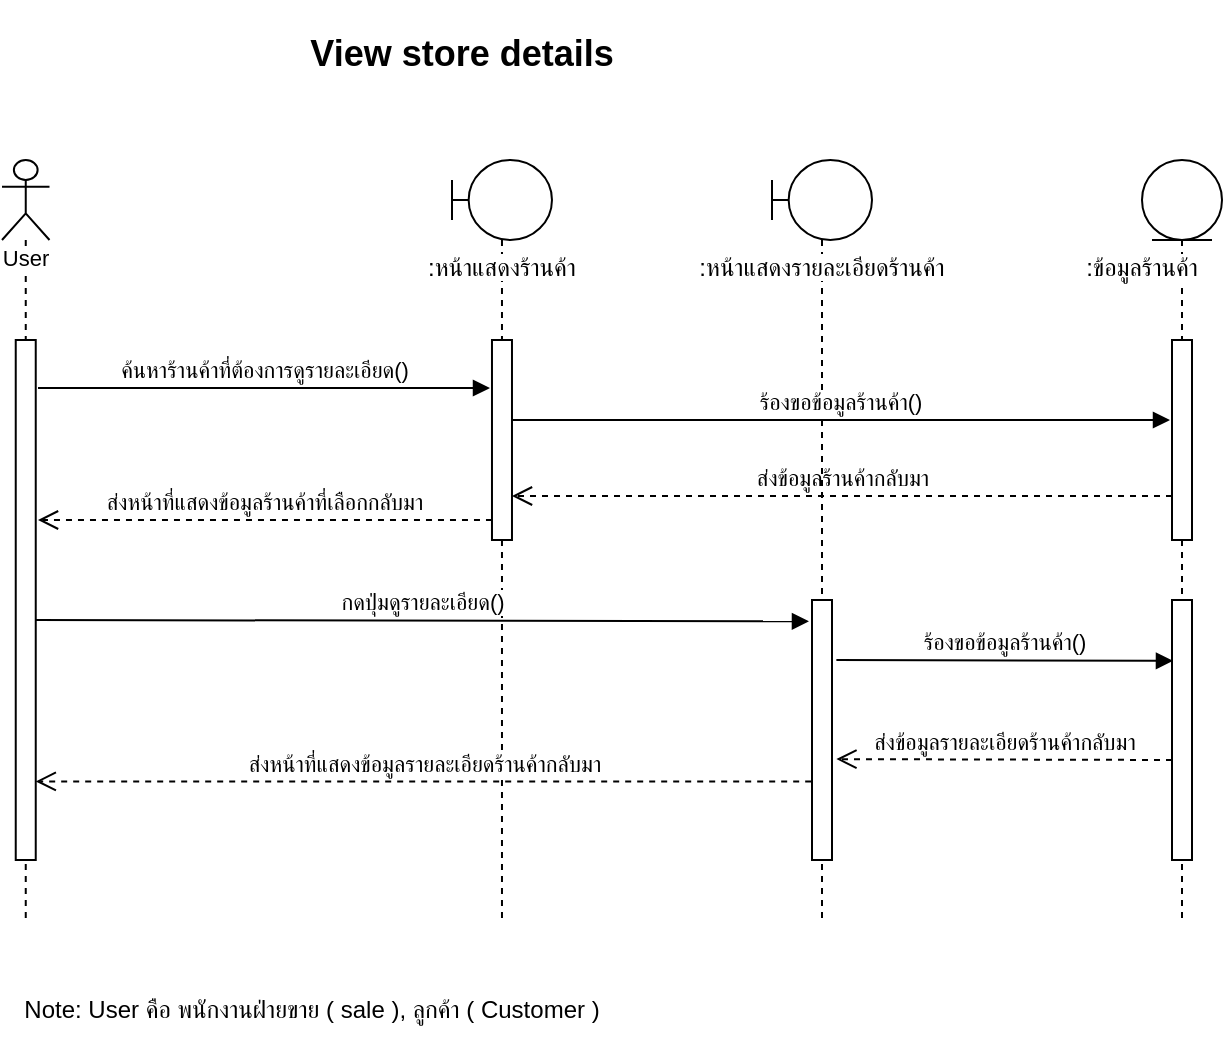 <mxfile version="12.9.4" type="device" pages="5"><diagram name="05" id="9361dd3d-8414-5efd-6122-117bd74ce7a7"><mxGraphModel dx="1038" dy="548" grid="1" gridSize="10" guides="1" tooltips="1" connect="1" arrows="1" fold="1" page="0" pageScale="1.5" pageWidth="826" pageHeight="1169" background="#ffffff" math="0" shadow="0"><root><mxCell id="0"/><mxCell id="1" parent="0"/><mxCell id="71" value="View store details" style="rounded=1;fontStyle=1;fontSize=18;strokeWidth=1;strokeColor=none;fillColor=none;" parent="1" vertex="1"><mxGeometry x="255" y="10" width="150" height="50" as="geometry"/></mxCell><mxCell id="2GQ-ZTos0BSy2MewQahr-107" value="User" style="shape=umlLifeline;participant=umlActor;perimeter=lifelinePerimeter;whiteSpace=wrap;html=1;container=1;collapsible=0;recursiveResize=0;verticalAlign=top;spacingTop=36;labelBackgroundColor=#ffffff;outlineConnect=0;strokeWidth=1;fontSize=11;size=40;" parent="1" vertex="1"><mxGeometry x="100" y="90" width="23.75" height="380" as="geometry"/></mxCell><mxCell id="2GQ-ZTos0BSy2MewQahr-113" value="&lt;span&gt;ร้องขอข้อมูลร้านค้า()&lt;/span&gt;" style="html=1;verticalAlign=bottom;endArrow=block;fontSize=11;entryX=0.048;entryY=0.234;entryDx=0;entryDy=0;entryPerimeter=0;exitX=1.22;exitY=0.231;exitDx=0;exitDy=0;exitPerimeter=0;" parent="1" source="N9WW8Yf-f3v9Q8TRRcLV-71" target="N9WW8Yf-f3v9Q8TRRcLV-72" edge="1"><mxGeometry width="80" relative="1" as="geometry"><mxPoint x="490" y="339.58" as="sourcePoint"/><mxPoint x="665" y="339.58" as="targetPoint"/></mxGeometry></mxCell><mxCell id="2GQ-ZTos0BSy2MewQahr-115" value="ส่งข้อมูลรายละเอียดร้านค้ากลับมา" style="html=1;verticalAlign=bottom;endArrow=open;dashed=1;endSize=8;fontSize=11;entryX=1.22;entryY=0.612;entryDx=0;entryDy=0;entryPerimeter=0;" parent="1" target="N9WW8Yf-f3v9Q8TRRcLV-71" edge="1"><mxGeometry relative="1" as="geometry"><mxPoint x="685" y="390" as="sourcePoint"/><mxPoint x="490.2" y="389.56" as="targetPoint"/></mxGeometry></mxCell><mxCell id="2GQ-ZTos0BSy2MewQahr-119" value="" style="html=1;points=[];perimeter=orthogonalPerimeter;" parent="1" vertex="1"><mxGeometry x="106.87" y="180" width="10" height="260" as="geometry"/></mxCell><mxCell id="2GQ-ZTos0BSy2MewQahr-123" value="&lt;span style=&quot;text-align: left; font-size: 12px;&quot;&gt;Note: User คือ พนักงานฝ่ายขาย ( sale ), ลูกค้า ( Customer )&lt;/span&gt;" style="text;html=1;strokeColor=none;fillColor=none;align=center;verticalAlign=middle;whiteSpace=wrap;rounded=0;fontSize=12;" parent="1" vertex="1"><mxGeometry x="100" y="500" width="310" height="30" as="geometry"/></mxCell><mxCell id="UjJte6umoipadoAcryaR-74" value="" style="shape=umlLifeline;participant=umlBoundary;perimeter=lifelinePerimeter;whiteSpace=wrap;html=1;container=1;collapsible=0;recursiveResize=0;verticalAlign=top;spacingTop=36;labelBackgroundColor=#ffffff;outlineConnect=0;" parent="1" vertex="1"><mxGeometry x="324.99" y="90" width="50" height="380" as="geometry"/></mxCell><mxCell id="UjJte6umoipadoAcryaR-78" value="" style="html=1;points=[];perimeter=orthogonalPerimeter;" parent="UjJte6umoipadoAcryaR-74" vertex="1"><mxGeometry x="20" y="90" width="10" height="100" as="geometry"/></mxCell><mxCell id="UjJte6umoipadoAcryaR-75" value=":หน้าแสดงร้านค้า" style="text;align=center;fontStyle=0;verticalAlign=middle;spacingLeft=3;spacingRight=3;strokeColor=none;rotatable=0;points=[[0,0.5],[1,0.5]];portConstraint=eastwest;labelBackgroundColor=#ffffff;" parent="1" vertex="1"><mxGeometry x="309.99" y="130" width="80" height="26" as="geometry"/></mxCell><mxCell id="UjJte6umoipadoAcryaR-76" value="" style="shape=umlLifeline;participant=umlEntity;perimeter=lifelinePerimeter;whiteSpace=wrap;html=1;container=1;collapsible=0;recursiveResize=0;verticalAlign=top;spacingTop=36;labelBackgroundColor=#ffffff;outlineConnect=0;" parent="1" vertex="1"><mxGeometry x="670" y="90" width="40" height="380" as="geometry"/></mxCell><mxCell id="UjJte6umoipadoAcryaR-79" value="" style="html=1;points=[];perimeter=orthogonalPerimeter;" parent="UjJte6umoipadoAcryaR-76" vertex="1"><mxGeometry x="15" y="90" width="10" height="100" as="geometry"/></mxCell><mxCell id="UjJte6umoipadoAcryaR-77" value=":ข้อมูลร้านค้า" style="text;align=center;fontStyle=0;verticalAlign=middle;spacingLeft=3;spacingRight=3;strokeColor=none;rotatable=0;points=[[0,0.5],[1,0.5]];portConstraint=eastwest;labelBackgroundColor=#ffffff;" parent="1" vertex="1"><mxGeometry x="630" y="130" width="80" height="26" as="geometry"/></mxCell><mxCell id="Fiw5nyDSwbuDrDdn_nXt-71" value="ค้นหาร้านค้าที่ต้องการดูรายละเอียด()" style="html=1;verticalAlign=bottom;endArrow=block;fontSize=11;" parent="1" edge="1"><mxGeometry width="80" relative="1" as="geometry"><mxPoint x="118" y="204" as="sourcePoint"/><mxPoint x="344" y="204" as="targetPoint"/><mxPoint as="offset"/></mxGeometry></mxCell><mxCell id="Fiw5nyDSwbuDrDdn_nXt-73" value="ส่งข้อมูลร้านค้ากลับมา" style="html=1;verticalAlign=bottom;endArrow=open;dashed=1;endSize=8;fontSize=11;exitX=-0.05;exitY=0.857;exitDx=0;exitDy=0;exitPerimeter=0;" parent="1" target="UjJte6umoipadoAcryaR-78" edge="1"><mxGeometry relative="1" as="geometry"><mxPoint x="685" y="258" as="sourcePoint"/><mxPoint x="491" y="258" as="targetPoint"/></mxGeometry></mxCell><mxCell id="Fiw5nyDSwbuDrDdn_nXt-74" value="ส่งหน้าที่แสดงข้อมูลร้านค้าที่เลือกกลับมา" style="html=1;verticalAlign=bottom;endArrow=open;dashed=1;endSize=8;fontSize=11;" parent="1" source="UjJte6umoipadoAcryaR-78" edge="1"><mxGeometry relative="1" as="geometry"><mxPoint x="325" y="270" as="sourcePoint"/><mxPoint x="118" y="270" as="targetPoint"/></mxGeometry></mxCell><mxCell id="N9WW8Yf-f3v9Q8TRRcLV-72" value="" style="html=1;points=[];perimeter=orthogonalPerimeter;" parent="1" vertex="1"><mxGeometry x="685" y="310" width="10" height="130" as="geometry"/></mxCell><mxCell id="U6CGtb2Uit0fdu9_t-NI-79" value="" style="shape=umlLifeline;participant=umlBoundary;perimeter=lifelinePerimeter;whiteSpace=wrap;html=1;container=1;collapsible=0;recursiveResize=0;verticalAlign=top;spacingTop=36;labelBackgroundColor=#ffffff;outlineConnect=0;" parent="1" vertex="1"><mxGeometry x="485" y="90" width="50" height="380" as="geometry"/></mxCell><mxCell id="N9WW8Yf-f3v9Q8TRRcLV-71" value="" style="html=1;points=[];perimeter=orthogonalPerimeter;" parent="U6CGtb2Uit0fdu9_t-NI-79" vertex="1"><mxGeometry x="20" y="220" width="10" height="130" as="geometry"/></mxCell><mxCell id="U6CGtb2Uit0fdu9_t-NI-81" value=":หน้าแสดงรายละเอียดร้านค้า" style="text;align=center;fontStyle=0;verticalAlign=middle;spacingLeft=3;spacingRight=3;strokeColor=none;rotatable=0;points=[[0,0.5],[1,0.5]];portConstraint=eastwest;labelBackgroundColor=#ffffff;" parent="1" vertex="1"><mxGeometry x="470" y="130" width="80" height="26" as="geometry"/></mxCell><mxCell id="Fiw5nyDSwbuDrDdn_nXt-72" value="&lt;span&gt;ร้องขอข้อมูลร้านค้า()&lt;/span&gt;" style="html=1;verticalAlign=bottom;endArrow=block;fontSize=11;" parent="1" source="UjJte6umoipadoAcryaR-78" edge="1"><mxGeometry width="80" relative="1" as="geometry"><mxPoint x="491" y="220.0" as="sourcePoint"/><mxPoint x="684" y="220" as="targetPoint"/></mxGeometry></mxCell><mxCell id="2GQ-ZTos0BSy2MewQahr-104" value="กดปุ่มดูรายละเอียด()" style="html=1;verticalAlign=bottom;endArrow=block;fontSize=11;entryX=-0.152;entryY=0.082;entryDx=0;entryDy=0;entryPerimeter=0;" parent="1" target="N9WW8Yf-f3v9Q8TRRcLV-71" edge="1"><mxGeometry width="80" relative="1" as="geometry"><mxPoint x="116.87" y="320" as="sourcePoint"/><mxPoint x="324" y="320" as="targetPoint"/><mxPoint as="offset"/></mxGeometry></mxCell><mxCell id="2GQ-ZTos0BSy2MewQahr-116" value="ส่งหน้าที่แสดงข้อมูลรายละเอียดร้านค้ากลับมา" style="html=1;verticalAlign=bottom;endArrow=open;dashed=1;endSize=8;fontSize=11;exitX=-0.041;exitY=0.698;exitDx=0;exitDy=0;exitPerimeter=0;" parent="1" source="N9WW8Yf-f3v9Q8TRRcLV-71" target="2GQ-ZTos0BSy2MewQahr-119" edge="1"><mxGeometry relative="1" as="geometry"><mxPoint x="325" y="400" as="sourcePoint"/><mxPoint x="137.88" y="400.0" as="targetPoint"/></mxGeometry></mxCell></root></mxGraphModel></diagram><diagram id="fcA-ewed9RCP5P7fgF6T" name="06"><mxGraphModel dx="1038" dy="548" grid="1" gridSize="10" guides="1" tooltips="1" connect="1" arrows="1" fold="1" page="1" pageScale="1" pageWidth="827" pageHeight="1169" math="0" shadow="0"><root><mxCell id="KcTfiqquUchzJkyutGps-0"/><mxCell id="KcTfiqquUchzJkyutGps-1" parent="KcTfiqquUchzJkyutGps-0"/><mxCell id="8ZXWmyj7QEDkojrnPxyb-2" value="&lt;span style=&quot;font-size: 10px&quot;&gt;แสดงหน้าร้านค้าที่มีข้อมูลร้านค้าที่พึ่ง&lt;/span&gt;&lt;br style=&quot;font-size: 10px&quot;&gt;&lt;span style=&quot;font-size: 10px&quot;&gt;จองไปล่าสุดและข้อความบันทึกการจองเสร็จสิ้น&lt;/span&gt;" style="html=1;verticalAlign=bottom;endArrow=open;dashed=1;endSize=8;" parent="KcTfiqquUchzJkyutGps-1" source="_0h7DiTb0lXskrfTzFYa-22" edge="1"><mxGeometry relative="1" as="geometry"><mxPoint x="361.74" y="680" as="sourcePoint"/><mxPoint x="175.62" y="680" as="targetPoint"/></mxGeometry></mxCell><mxCell id="Di4FW2UrhktG1u1OJU_d-2" value="&lt;span style=&quot;font-family: &amp;#34;helvetica&amp;#34; ; font-size: 10px&quot;&gt;[ข้อมูลไม่ถูกต้อง ไม่ได้ทำการเลือกพื้นที่ว่าง]&amp;nbsp;&lt;/span&gt;&lt;br style=&quot;font-family: &amp;#34;helvetica&amp;#34; ; font-size: 10px&quot;&gt;&lt;span style=&quot;font-family: &amp;#34;helvetica&amp;#34; ; font-size: 10px&quot;&gt;แสดงหน้าพื้นที่ว่างให้เลือกใหม่&lt;/span&gt;" style="html=1;verticalAlign=bottom;endArrow=open;dashed=1;endSize=8;fontSize=11;" parent="KcTfiqquUchzJkyutGps-1" source="_0h7DiTb0lXskrfTzFYa-25" edge="1"><mxGeometry relative="1" as="geometry"><mxPoint x="365.12" y="519.58" as="sourcePoint"/><mxPoint x="175.62" y="517" as="targetPoint"/></mxGeometry></mxCell><mxCell id="_0h7DiTb0lXskrfTzFYa-19" value="ส่งหน้าที่แสดงข้อมูลพื้นที่ว่างกลับมา" style="html=1;verticalAlign=bottom;endArrow=open;dashed=1;endSize=8;fontSize=11;" parent="KcTfiqquUchzJkyutGps-1" target="_0h7DiTb0lXskrfTzFYa-20" edge="1"><mxGeometry x="0.126" relative="1" as="geometry"><mxPoint x="362.74" y="350" as="sourcePoint"/><mxPoint x="175.62" y="327.14" as="targetPoint"/><Array as="points"><mxPoint x="400" y="350"/></Array><mxPoint as="offset"/></mxGeometry></mxCell><mxCell id="_0h7DiTb0lXskrfTzFYa-22" value="" style="shape=umlLifeline;participant=umlBoundary;perimeter=lifelinePerimeter;whiteSpace=wrap;html=1;container=1;collapsible=0;recursiveResize=0;verticalAlign=top;spacingTop=36;labelBackgroundColor=#ffffff;outlineConnect=0;" parent="KcTfiqquUchzJkyutGps-1" vertex="1"><mxGeometry x="373.99" y="170" width="50" height="570" as="geometry"/></mxCell><mxCell id="_0h7DiTb0lXskrfTzFYa-23" value="" style="html=1;points=[];perimeter=orthogonalPerimeter;" parent="_0h7DiTb0lXskrfTzFYa-22" vertex="1"><mxGeometry x="20" y="90" width="10" height="100" as="geometry"/></mxCell><mxCell id="_0h7DiTb0lXskrfTzFYa-47" value="" style="html=1;points=[];perimeter=orthogonalPerimeter;" parent="_0h7DiTb0lXskrfTzFYa-22" vertex="1"><mxGeometry x="20" y="220" width="10" height="60" as="geometry"/></mxCell><mxCell id="8ZXWmyj7QEDkojrnPxyb-0" value="" style="html=1;points=[];perimeter=orthogonalPerimeter;" parent="_0h7DiTb0lXskrfTzFYa-22" vertex="1"><mxGeometry x="20" y="460" width="10" height="90" as="geometry"/></mxCell><mxCell id="_0h7DiTb0lXskrfTzFYa-25" value="" style="shape=umlLifeline;participant=umlEntity;perimeter=lifelinePerimeter;whiteSpace=wrap;html=1;container=1;collapsible=0;recursiveResize=0;verticalAlign=top;spacingTop=36;labelBackgroundColor=#ffffff;outlineConnect=0;" parent="KcTfiqquUchzJkyutGps-1" vertex="1"><mxGeometry x="578.99" y="170" width="40" height="570" as="geometry"/></mxCell><mxCell id="_0h7DiTb0lXskrfTzFYa-26" value="" style="html=1;points=[];perimeter=orthogonalPerimeter;" parent="_0h7DiTb0lXskrfTzFYa-25" vertex="1"><mxGeometry x="15" y="90" width="10" height="100" as="geometry"/></mxCell><mxCell id="_0h7DiTb0lXskrfTzFYa-48" value="" style="html=1;points=[];perimeter=orthogonalPerimeter;" parent="KcTfiqquUchzJkyutGps-1" vertex="1"><mxGeometry x="593.99" y="390" width="10" height="330" as="geometry"/></mxCell><mxCell id="_0h7DiTb0lXskrfTzFYa-14" value="Apply reserve aperture on Department store" style="rounded=1;fontStyle=1;fillColor=none;strokeColor=none;fontSize=18;strokeWidth=1;" parent="KcTfiqquUchzJkyutGps-1" vertex="1"><mxGeometry x="339" y="100" width="150" height="30" as="geometry"/></mxCell><mxCell id="_0h7DiTb0lXskrfTzFYa-15" value="กดปุ่มเลือกพื้นที่()" style="html=1;verticalAlign=bottom;endArrow=block;fontSize=11;" parent="KcTfiqquUchzJkyutGps-1" edge="1"><mxGeometry width="80" relative="1" as="geometry"><mxPoint x="177" y="270" as="sourcePoint"/><mxPoint x="393" y="270" as="targetPoint"/><mxPoint as="offset"/></mxGeometry></mxCell><mxCell id="_0h7DiTb0lXskrfTzFYa-16" value="User" style="shape=umlLifeline;participant=umlActor;perimeter=lifelinePerimeter;whiteSpace=wrap;html=1;container=1;collapsible=0;recursiveResize=0;verticalAlign=top;spacingTop=36;labelBackgroundColor=#ffffff;outlineConnect=0;strokeWidth=1;fontSize=11;size=40;" parent="KcTfiqquUchzJkyutGps-1" vertex="1"><mxGeometry x="158.75" y="170" width="23.75" height="570" as="geometry"/></mxCell><mxCell id="_0h7DiTb0lXskrfTzFYa-17" value="&lt;span&gt;ร้องขอข้อมูลพื้นที่ว่าง()&lt;/span&gt;" style="html=1;verticalAlign=bottom;endArrow=block;fontSize=11;entryX=-0.133;entryY=0.257;entryDx=0;entryDy=0;entryPerimeter=0;" parent="KcTfiqquUchzJkyutGps-1" edge="1"><mxGeometry width="80" relative="1" as="geometry"><mxPoint x="403.99" y="287.99" as="sourcePoint"/><mxPoint x="592.66" y="287.99" as="targetPoint"/></mxGeometry></mxCell><mxCell id="_0h7DiTb0lXskrfTzFYa-18" value="ส่งข้อมูลพื้นที่ว่างกลับมา" style="html=1;verticalAlign=bottom;endArrow=open;dashed=1;endSize=8;fontSize=11;exitX=-0.05;exitY=0.857;exitDx=0;exitDy=0;exitPerimeter=0;" parent="KcTfiqquUchzJkyutGps-1" edge="1"><mxGeometry relative="1" as="geometry"><mxPoint x="593.49" y="329.99" as="sourcePoint"/><mxPoint x="403.99" y="329.99" as="targetPoint"/></mxGeometry></mxCell><mxCell id="_0h7DiTb0lXskrfTzFYa-20" value="" style="html=1;points=[];perimeter=orthogonalPerimeter;" parent="KcTfiqquUchzJkyutGps-1" vertex="1"><mxGeometry x="165.62" y="260" width="10" height="460" as="geometry"/></mxCell><mxCell id="_0h7DiTb0lXskrfTzFYa-21" value="&lt;span style=&quot;text-align: left; font-size: 12px;&quot;&gt;Note: User คือ ลูกค้า ( Customer )&lt;/span&gt;" style="text;html=1;strokeColor=none;fillColor=none;align=center;verticalAlign=middle;whiteSpace=wrap;rounded=0;fontSize=12;" parent="KcTfiqquUchzJkyutGps-1" vertex="1"><mxGeometry x="157.75" y="780" width="181.25" height="30" as="geometry"/></mxCell><mxCell id="_0h7DiTb0lXskrfTzFYa-24" value=":หน้าแสดงพื้นที่ว่าง" style="text;align=center;fontStyle=0;verticalAlign=middle;spacingLeft=3;spacingRight=3;strokeColor=none;rotatable=0;points=[[0,0.5],[1,0.5]];portConstraint=eastwest;labelBackgroundColor=#ffffff;" parent="KcTfiqquUchzJkyutGps-1" vertex="1"><mxGeometry x="358.99" y="210" width="80" height="26" as="geometry"/></mxCell><mxCell id="_0h7DiTb0lXskrfTzFYa-27" value=":ข้อมูลพื้นที่ว่าง" style="text;align=center;fontStyle=0;verticalAlign=middle;spacingLeft=3;spacingRight=3;strokeColor=none;rotatable=0;points=[[0,0.5],[1,0.5]];portConstraint=eastwest;labelBackgroundColor=#ffffff;" parent="KcTfiqquUchzJkyutGps-1" vertex="1"><mxGeometry x="558.99" y="210" width="80" height="26" as="geometry"/></mxCell><mxCell id="_0h7DiTb0lXskrfTzFYa-31" value="กดปุ่มยืนยันการจองพื้นที่()" style="html=1;verticalAlign=bottom;endArrow=block;fontSize=11;endSize=6;startSize=11;" parent="KcTfiqquUchzJkyutGps-1" edge="1"><mxGeometry x="0.122" width="80" relative="1" as="geometry"><mxPoint x="206" y="403" as="sourcePoint"/><mxPoint x="394.13" y="403" as="targetPoint"/><mxPoint as="offset"/><Array as="points"><mxPoint x="170" y="403"/></Array></mxGeometry></mxCell><mxCell id="_0h7DiTb0lXskrfTzFYa-32" value="ตรวจสอบข้อมูลการเลือกพื้นที่ว่าง()" style="html=1;verticalAlign=bottom;endArrow=block;fontSize=11;endSize=6;startSize=11;" parent="KcTfiqquUchzJkyutGps-1" edge="1"><mxGeometry width="80" relative="1" as="geometry"><mxPoint x="405" y="428.0" as="sourcePoint"/><mxPoint x="593.13" y="428.0" as="targetPoint"/><mxPoint as="offset"/></mxGeometry></mxCell><mxCell id="_0h7DiTb0lXskrfTzFYa-41" value="เงื่อนไข" style="shape=umlFrame;whiteSpace=wrap;html=1;" parent="KcTfiqquUchzJkyutGps-1" vertex="1"><mxGeometry x="130.24" y="470" width="529.76" height="140" as="geometry"/></mxCell><mxCell id="_0h7DiTb0lXskrfTzFYa-42" value="" style="endArrow=none;dashed=1;html=1;exitX=0;exitY=0.497;exitDx=0;exitDy=0;exitPerimeter=0;entryX=1.001;entryY=0.491;entryDx=0;entryDy=0;entryPerimeter=0;" parent="KcTfiqquUchzJkyutGps-1" source="_0h7DiTb0lXskrfTzFYa-41" target="_0h7DiTb0lXskrfTzFYa-41" edge="1"><mxGeometry width="50" height="50" relative="1" as="geometry"><mxPoint x="447.49" y="630" as="sourcePoint"/><mxPoint x="497.49" y="580" as="targetPoint"/></mxGeometry></mxCell><mxCell id="_0h7DiTb0lXskrfTzFYa-54" value="" style="html=1;points=[];perimeter=orthogonalPerimeter;labelBackgroundColor=#ffffff;" parent="KcTfiqquUchzJkyutGps-1" vertex="1"><mxGeometry x="599.99" y="574" width="10" height="20" as="geometry"/></mxCell><mxCell id="_0h7DiTb0lXskrfTzFYa-55" value="&lt;span style=&quot;font-family: &amp;#34;helvetica&amp;#34; ; font-size: 10px ; text-align: center&quot;&gt;[ข้อมูลถูกต้อง เลือกพื้นที่ว่างแล้ว]&amp;nbsp;&lt;/span&gt;&lt;br style=&quot;font-family: &amp;#34;helvetica&amp;#34; ; font-size: 10px ; text-align: center&quot;&gt;&lt;span style=&quot;font-family: &amp;#34;helvetica&amp;#34; ; font-size: 10px ; text-align: center&quot;&gt;บันทึกข้อมูลการจอง()&lt;/span&gt;" style="edgeStyle=orthogonalEdgeStyle;html=1;align=left;spacingLeft=2;endArrow=block;rounded=0;entryX=1;entryY=0;" parent="KcTfiqquUchzJkyutGps-1" target="_0h7DiTb0lXskrfTzFYa-54" edge="1"><mxGeometry relative="1" as="geometry"><mxPoint x="604.99" y="554" as="sourcePoint"/><Array as="points"><mxPoint x="629.99" y="554"/></Array></mxGeometry></mxCell><mxCell id="8ZXWmyj7QEDkojrnPxyb-1" value="ส่งข้อมูลร้านค้าที่บันทึกเสร็จสิ้นกลับมา" style="html=1;verticalAlign=bottom;endArrow=open;dashed=1;endSize=8;exitX=-0.2;exitY=0.889;exitDx=0;exitDy=0;exitPerimeter=0;" parent="KcTfiqquUchzJkyutGps-1" edge="1"><mxGeometry relative="1" as="geometry"><mxPoint x="593.99" y="650" as="sourcePoint"/><mxPoint x="405.99" y="650" as="targetPoint"/></mxGeometry></mxCell></root></mxGraphModel></diagram><diagram id="T0V8r27-_zOND_LLoNT1" name="07"><mxGraphModel dx="1038" dy="548" grid="1" gridSize="10" guides="1" tooltips="1" connect="1" arrows="1" fold="1" page="1" pageScale="1" pageWidth="827" pageHeight="1169" math="0" shadow="0"><root><mxCell id="cVOke4q6cBjSLUJO9t3L-0"/><mxCell id="cVOke4q6cBjSLUJO9t3L-1" parent="cVOke4q6cBjSLUJO9t3L-0"/><mxCell id="2GS5XNFkx4cXCkulJlJm-58" value="" style="shape=umlLifeline;participant=umlEntity;perimeter=lifelinePerimeter;whiteSpace=wrap;html=1;container=1;collapsible=0;recursiveResize=0;verticalAlign=top;spacingTop=36;labelBackgroundColor=#ffffff;outlineConnect=0;size=50;" parent="cVOke4q6cBjSLUJO9t3L-1" vertex="1"><mxGeometry x="655" y="200" width="50" height="730" as="geometry"/></mxCell><mxCell id="2GS5XNFkx4cXCkulJlJm-60" value="" style="html=1;points=[];perimeter=orthogonalPerimeter;labelBackgroundColor=#ffffff;" parent="2GS5XNFkx4cXCkulJlJm-58" vertex="1"><mxGeometry x="20" y="230" width="10" height="480" as="geometry"/></mxCell><mxCell id="2GS5XNFkx4cXCkulJlJm-59" value="" style="html=1;points=[];perimeter=orthogonalPerimeter;labelBackgroundColor=#ffffff;" parent="2GS5XNFkx4cXCkulJlJm-58" vertex="1"><mxGeometry x="20" y="115" width="10" height="70" as="geometry"/></mxCell><mxCell id="J3uGU38ekDnT9hethVy6-0" value="" style="html=1;points=[];perimeter=orthogonalPerimeter;labelBackgroundColor=#ffffff;" parent="2GS5XNFkx4cXCkulJlJm-58" vertex="1"><mxGeometry x="25.0" y="450" width="10" height="20" as="geometry"/></mxCell><mxCell id="J3uGU38ekDnT9hethVy6-1" value="&lt;span style=&quot;font-family: &amp;#34;helvetica&amp;#34; ; font-size: 10px ; text-align: center&quot;&gt;ตรวจสอบข้อมูล()&lt;/span&gt;" style="edgeStyle=orthogonalEdgeStyle;html=1;align=left;spacingLeft=2;endArrow=block;rounded=0;entryX=1;entryY=0;" parent="2GS5XNFkx4cXCkulJlJm-58" target="J3uGU38ekDnT9hethVy6-0" edge="1"><mxGeometry relative="1" as="geometry"><mxPoint x="30.0" y="430" as="sourcePoint"/><Array as="points"><mxPoint x="55.0" y="430"/></Array></mxGeometry></mxCell><mxCell id="Qy159YHZD8GJZeXpkFN_-14" value="&lt;span style=&quot;text-align: left; font-size: 12px;&quot;&gt;Note: User คือ พนักงานฝ่ายบัญชี ( Accountant&amp;nbsp;)&lt;/span&gt;" style="text;html=1;strokeColor=none;fillColor=none;align=center;verticalAlign=middle;whiteSpace=wrap;rounded=0;fontSize=12;" parent="cVOke4q6cBjSLUJO9t3L-1" vertex="1"><mxGeometry x="65" y="970" width="250" height="30" as="geometry"/></mxCell><mxCell id="2GS5XNFkx4cXCkulJlJm-38" value="Edit warmlete and utility bill" style="rounded=1;fontStyle=1;fillColor=none;strokeColor=none;fontSize=18;strokeWidth=1;" parent="cVOke4q6cBjSLUJO9t3L-1" vertex="1"><mxGeometry x="315" y="130" width="150" height="30" as="geometry"/></mxCell><mxCell id="2GS5XNFkx4cXCkulJlJm-39" value="ค้นหาร้านค้าที่ต้องการแก้ไขบิล()" style="html=1;verticalAlign=bottom;endArrow=block;fontSize=11;" parent="cVOke4q6cBjSLUJO9t3L-1" edge="1"><mxGeometry width="80" relative="1" as="geometry"><mxPoint x="85" y="310.0" as="sourcePoint"/><mxPoint x="280" y="310.0" as="targetPoint"/><mxPoint as="offset"/></mxGeometry></mxCell><mxCell id="2GS5XNFkx4cXCkulJlJm-40" value="User" style="shape=umlLifeline;participant=umlActor;perimeter=lifelinePerimeter;whiteSpace=wrap;html=1;container=1;collapsible=0;recursiveResize=0;verticalAlign=top;spacingTop=36;labelBackgroundColor=#ffffff;outlineConnect=0;strokeWidth=1;fontSize=11;size=40;" parent="cVOke4q6cBjSLUJO9t3L-1" vertex="1"><mxGeometry x="75.01" y="210" width="23.75" height="720" as="geometry"/></mxCell><mxCell id="2GS5XNFkx4cXCkulJlJm-41" value="" style="html=1;points=[];perimeter=orthogonalPerimeter;strokeWidth=1;fontSize=11;" parent="2GS5XNFkx4cXCkulJlJm-40" vertex="1"><mxGeometry x="6.87" y="90" width="10" height="600" as="geometry"/></mxCell><mxCell id="2GS5XNFkx4cXCkulJlJm-44" value="แสดงร้านค้าที่ถูกค้นหา" style="html=1;verticalAlign=bottom;endArrow=open;dashed=1;endSize=8;fontSize=11;entryX=1.095;entryY=0.367;entryDx=0;entryDy=0;entryPerimeter=0;exitX=-0.2;exitY=0.918;exitDx=0;exitDy=0;exitPerimeter=0;" parent="cVOke4q6cBjSLUJO9t3L-1" edge="1"><mxGeometry relative="1" as="geometry"><mxPoint x="278" y="391.8" as="sourcePoint"/><mxPoint x="92.83" y="391.75" as="targetPoint"/></mxGeometry></mxCell><mxCell id="2GS5XNFkx4cXCkulJlJm-49" value="" style="endArrow=none;dashed=1;html=1;exitX=0;exitY=0.497;exitDx=0;exitDy=0;exitPerimeter=0;entryX=1.001;entryY=0.491;entryDx=0;entryDy=0;entryPerimeter=0;" parent="cVOke4q6cBjSLUJO9t3L-1" source="2GS5XNFkx4cXCkulJlJm-55" target="2GS5XNFkx4cXCkulJlJm-55" edge="1"><mxGeometry width="50" height="50" relative="1" as="geometry"><mxPoint x="371.75" y="1050" as="sourcePoint"/><mxPoint x="421.75" y="1000" as="targetPoint"/></mxGeometry></mxCell><mxCell id="2GS5XNFkx4cXCkulJlJm-50" value="" style="shape=umlLifeline;participant=umlBoundary;perimeter=lifelinePerimeter;whiteSpace=wrap;html=1;container=1;collapsible=0;recursiveResize=0;verticalAlign=top;spacingTop=36;labelBackgroundColor=#ffffff;outlineConnect=0;size=50;" parent="cVOke4q6cBjSLUJO9t3L-1" vertex="1"><mxGeometry x="455" y="200" width="60" height="730" as="geometry"/></mxCell><mxCell id="2GS5XNFkx4cXCkulJlJm-51" value="" style="html=1;points=[];perimeter=orthogonalPerimeter;strokeWidth=1;fontSize=11;" parent="2GS5XNFkx4cXCkulJlJm-50" vertex="1"><mxGeometry x="25" y="230" width="10" height="230" as="geometry"/></mxCell><mxCell id="2GS5XNFkx4cXCkulJlJm-54" value=":หน้าแก้ไขรายละเอียดการใช้จ่าย" style="text;align=center;fontStyle=0;verticalAlign=middle;spacingLeft=3;spacingRight=3;strokeColor=none;rotatable=0;points=[[0,0.5],[1,0.5]];portConstraint=eastwest;labelBackgroundColor=#ffffff;" parent="2GS5XNFkx4cXCkulJlJm-50" vertex="1"><mxGeometry x="-10" y="50" width="80" height="26" as="geometry"/></mxCell><mxCell id="8bHq-wDVogYnac2d8QY1-1" value="" style="html=1;points=[];perimeter=orthogonalPerimeter;strokeWidth=1;fontSize=11;" parent="2GS5XNFkx4cXCkulJlJm-50" vertex="1"><mxGeometry x="25" y="650" width="10" height="90" as="geometry"/></mxCell><mxCell id="2GS5XNFkx4cXCkulJlJm-55" value="เงื่อนไข" style="shape=umlFrame;whiteSpace=wrap;html=1;" parent="cVOke4q6cBjSLUJO9t3L-1" vertex="1"><mxGeometry x="39.65" y="690" width="700" height="150" as="geometry"/></mxCell><mxCell id="2GS5XNFkx4cXCkulJlJm-56" value="" style="shape=umlLifeline;participant=umlBoundary;perimeter=lifelinePerimeter;whiteSpace=wrap;html=1;container=1;collapsible=0;recursiveResize=0;verticalAlign=top;spacingTop=36;labelBackgroundColor=#ffffff;outlineConnect=0;size=50;" parent="cVOke4q6cBjSLUJO9t3L-1" vertex="1"><mxGeometry x="255" y="200" width="60" height="730" as="geometry"/></mxCell><mxCell id="2GS5XNFkx4cXCkulJlJm-57" value="" style="html=1;points=[];perimeter=orthogonalPerimeter;strokeWidth=1;fontSize=11;" parent="2GS5XNFkx4cXCkulJlJm-56" vertex="1"><mxGeometry x="25" y="100" width="10" height="100" as="geometry"/></mxCell><mxCell id="2GS5XNFkx4cXCkulJlJm-62" value=":หน้าแสดงร้านค้า" style="text;align=center;fontStyle=0;verticalAlign=middle;spacingLeft=3;spacingRight=3;strokeColor=none;rotatable=0;points=[[0,0.5],[1,0.5]];portConstraint=eastwest;labelBackgroundColor=#ffffff;" parent="cVOke4q6cBjSLUJO9t3L-1" vertex="1"><mxGeometry x="245" y="250" width="80" height="26" as="geometry"/></mxCell><mxCell id="2GS5XNFkx4cXCkulJlJm-63" value=":ข้อมูลร้านค้า" style="text;align=center;fontStyle=0;verticalAlign=middle;spacingLeft=3;spacingRight=3;strokeColor=none;rotatable=0;points=[[0,0.5],[1,0.5]];portConstraint=eastwest;labelBackgroundColor=#ffffff;" parent="cVOke4q6cBjSLUJO9t3L-1" vertex="1"><mxGeometry x="640" y="250" width="80" height="26" as="geometry"/></mxCell><mxCell id="2GS5XNFkx4cXCkulJlJm-64" value="ร้องขอข้อมูลร้านค้า()" style="html=1;verticalAlign=bottom;endArrow=block;fontSize=11;exitX=1.033;exitY=0.317;exitDx=0;exitDy=0;exitPerimeter=0;" parent="cVOke4q6cBjSLUJO9t3L-1" target="2GS5XNFkx4cXCkulJlJm-59" edge="1"><mxGeometry width="80" relative="1" as="geometry"><mxPoint x="290.33" y="331.7" as="sourcePoint"/><mxPoint x="670" y="331.7" as="targetPoint"/></mxGeometry></mxCell><mxCell id="2GS5XNFkx4cXCkulJlJm-65" value="ส่งข้อมูลร้านค้ากลับมา" style="html=1;verticalAlign=bottom;endArrow=open;dashed=1;endSize=8;fontSize=11;entryX=1.367;entryY=0.733;entryDx=0;entryDy=0;entryPerimeter=0;" parent="cVOke4q6cBjSLUJO9t3L-1" source="2GS5XNFkx4cXCkulJlJm-59" edge="1"><mxGeometry relative="1" as="geometry"><mxPoint x="668.67" y="374.3" as="sourcePoint"/><mxPoint x="293.67" y="373.3" as="targetPoint"/></mxGeometry></mxCell><mxCell id="2GS5XNFkx4cXCkulJlJm-66" value="กดปุ่มแก้ไขข้อมูลการใช้จ่าย()" style="html=1;verticalAlign=bottom;endArrow=block;fontSize=11;exitX=1.095;exitY=0.553;exitDx=0;exitDy=0;exitPerimeter=0;" parent="cVOke4q6cBjSLUJO9t3L-1" edge="1"><mxGeometry width="80" relative="1" as="geometry"><mxPoint x="92.83" y="438.25" as="sourcePoint"/><mxPoint x="480" y="438.25" as="targetPoint"/></mxGeometry></mxCell><mxCell id="guIgUr6_QKx5rkCCE3-T-0" value="ส่่งฟอร์มแก้ไขรายละเอียดบิลค่าใช้จ่าย" style="html=1;verticalAlign=bottom;endArrow=open;dashed=1;endSize=8;fontSize=11;entryX=1.112;entryY=0.824;entryDx=0;entryDy=0;entryPerimeter=0;" parent="cVOke4q6cBjSLUJO9t3L-1" edge="1"><mxGeometry relative="1" as="geometry"><mxPoint x="478.5" y="530" as="sourcePoint"/><mxPoint x="91.5" y="530" as="targetPoint"/></mxGeometry></mxCell><mxCell id="guIgUr6_QKx5rkCCE3-T-1" value="กรอกข้อมูลที่ต้องการแก้ไขของบิลค่าใช้จ่ายนั้น()" style="html=1;verticalAlign=bottom;endArrow=block;" parent="cVOke4q6cBjSLUJO9t3L-1" edge="1"><mxGeometry width="80" relative="1" as="geometry"><mxPoint x="91.5" y="590" as="sourcePoint"/><mxPoint x="478.5" y="590" as="targetPoint"/></mxGeometry></mxCell><mxCell id="guIgUr6_QKx5rkCCE3-T-2" value="บันทึกข้อมูล()" style="html=1;verticalAlign=bottom;endArrow=block;fontSize=11;exitX=1;exitY=0.144;exitDx=0;exitDy=0;exitPerimeter=0;" parent="cVOke4q6cBjSLUJO9t3L-1" edge="1"><mxGeometry width="80" relative="1" as="geometry"><mxPoint x="490.12" y="610.0" as="sourcePoint"/><mxPoint x="674.01" y="610" as="targetPoint"/></mxGeometry></mxCell><mxCell id="1XBADRvZq7uXLCU7jgoF-0" value="&lt;span style=&quot;font-family: &amp;#34;helvetica&amp;#34; ; font-size: 10px&quot;&gt;[ข้อมูลไม่ถูกต้อง ไม่ครบถ้วน]&amp;nbsp;&lt;/span&gt;&lt;br style=&quot;font-family: &amp;#34;helvetica&amp;#34; ; font-size: 10px&quot;&gt;&lt;span style=&quot;font-family: &amp;#34;helvetica&amp;#34; ; font-size: 10px&quot;&gt;แสดงฟอร์มข้อมูลให้กรอกใหม่&lt;/span&gt;" style="html=1;verticalAlign=bottom;endArrow=open;dashed=1;endSize=8;fontSize=11;" parent="cVOke4q6cBjSLUJO9t3L-1" edge="1"><mxGeometry relative="1" as="geometry"><mxPoint x="673.66" y="732" as="sourcePoint"/><mxPoint x="93.035" y="732" as="targetPoint"/></mxGeometry></mxCell><mxCell id="_bAiAXzqtljhI23K3yW3-0" value="" style="html=1;points=[];perimeter=orthogonalPerimeter;labelBackgroundColor=#ffffff;" parent="cVOke4q6cBjSLUJO9t3L-1" vertex="1"><mxGeometry x="680.66" y="810" width="10" height="20" as="geometry"/></mxCell><mxCell id="_bAiAXzqtljhI23K3yW3-1" value="&lt;span style=&quot;font-family: &amp;#34;helvetica&amp;#34; ; font-size: 10px ; text-align: center&quot;&gt;[ข้อมูลถูกต้อง ครบถ้วน]&amp;nbsp;&lt;/span&gt;&lt;br style=&quot;font-family: &amp;#34;helvetica&amp;#34; ; font-size: 10px ; text-align: center&quot;&gt;&lt;span style=&quot;font-family: &amp;#34;helvetica&amp;#34; ; font-size: 10px ; text-align: center&quot;&gt;บันทึกข้อมูล()&lt;/span&gt;" style="edgeStyle=orthogonalEdgeStyle;html=1;align=left;spacingLeft=2;endArrow=block;rounded=0;entryX=1;entryY=0;" parent="cVOke4q6cBjSLUJO9t3L-1" target="_bAiAXzqtljhI23K3yW3-0" edge="1"><mxGeometry relative="1" as="geometry"><mxPoint x="685.66" y="790" as="sourcePoint"/><Array as="points"><mxPoint x="710.66" y="790"/></Array></mxGeometry></mxCell><mxCell id="8bHq-wDVogYnac2d8QY1-0" value="&amp;nbsp; &amp;nbsp; ส่งข้อมูลการใช้จ่ายที่แก้ไขเสร็จกลับมา" style="html=1;verticalAlign=bottom;endArrow=open;dashed=1;endSize=8;labelBackgroundColor=none;" parent="cVOke4q6cBjSLUJO9t3L-1" edge="1"><mxGeometry x="0.027" relative="1" as="geometry"><mxPoint x="675" y="880" as="sourcePoint"/><mxPoint x="490" y="880" as="targetPoint"/><mxPoint as="offset"/></mxGeometry></mxCell><mxCell id="ZNl3esUIv6T4K_aOmfGK-0" value="แสดงหน้ารายละเอียดบิลการใช้จ่ายที่เพิ่งแก้ล่าสุดและ&lt;br&gt;ข้อความแก้ไขข้อมูลร้านค้าเสร็จสิ้น" style="html=1;verticalAlign=bottom;endArrow=open;dashed=1;endSize=8;entryX=1.179;entryY=0.951;entryDx=0;entryDy=0;entryPerimeter=0;" parent="cVOke4q6cBjSLUJO9t3L-1" edge="1"><mxGeometry relative="1" as="geometry"><mxPoint x="477.87" y="900" as="sourcePoint"/><mxPoint x="93.67" y="900.6" as="targetPoint"/></mxGeometry></mxCell><mxCell id="dLAvWd-jinGZd1AB-BJb-0" value="ร้องขอรายละเอียดการใช้จ่าย()" style="html=1;verticalAlign=bottom;endArrow=block;fontSize=11;exitX=1;exitY=0.144;exitDx=0;exitDy=0;exitPerimeter=0;" parent="cVOke4q6cBjSLUJO9t3L-1" edge="1"><mxGeometry width="80" relative="1" as="geometry"><mxPoint x="490.0" y="460" as="sourcePoint"/><mxPoint x="673.89" y="460" as="targetPoint"/></mxGeometry></mxCell><mxCell id="dLAvWd-jinGZd1AB-BJb-1" value="ส่งรายละเอียดการใช้จ่ายกลับมา" style="html=1;verticalAlign=bottom;endArrow=open;dashed=1;endSize=8;fontSize=11;entryX=1.095;entryY=0.367;entryDx=0;entryDy=0;entryPerimeter=0;exitX=-0.2;exitY=0.918;exitDx=0;exitDy=0;exitPerimeter=0;" parent="cVOke4q6cBjSLUJO9t3L-1" edge="1"><mxGeometry relative="1" as="geometry"><mxPoint x="675.17" y="510.05" as="sourcePoint"/><mxPoint x="490.0" y="510" as="targetPoint"/></mxGeometry></mxCell></root></mxGraphModel></diagram><diagram id="tdDR3BYAGhIfIBkMtAFB" name="08"><mxGraphModel dx="1038" dy="548" grid="1" gridSize="10" guides="1" tooltips="1" connect="1" arrows="1" fold="1" page="1" pageScale="1" pageWidth="827" pageHeight="1169" math="0" shadow="0"><root><mxCell id="2B78xIpSAU8Oz7UzrqQE-0"/><mxCell id="2B78xIpSAU8Oz7UzrqQE-1" parent="2B78xIpSAU8Oz7UzrqQE-0"/><mxCell id="2esVYfpJRqhs86p7TmLd-14" value="" style="shape=umlLifeline;participant=umlEntity;perimeter=lifelinePerimeter;whiteSpace=wrap;html=1;container=1;collapsible=0;recursiveResize=0;verticalAlign=top;spacingTop=36;labelBackgroundColor=#ffffff;outlineConnect=0;size=50;" parent="2B78xIpSAU8Oz7UzrqQE-1" vertex="1"><mxGeometry x="655" y="200" width="50" height="730" as="geometry"/></mxCell><mxCell id="2esVYfpJRqhs86p7TmLd-16" value="" style="html=1;points=[];perimeter=orthogonalPerimeter;labelBackgroundColor=#ffffff;" parent="2esVYfpJRqhs86p7TmLd-14" vertex="1"><mxGeometry x="20" y="230" width="10" height="480" as="geometry"/></mxCell><mxCell id="2esVYfpJRqhs86p7TmLd-15" value="" style="html=1;points=[];perimeter=orthogonalPerimeter;labelBackgroundColor=#ffffff;" parent="2esVYfpJRqhs86p7TmLd-14" vertex="1"><mxGeometry x="20" y="115" width="10" height="70" as="geometry"/></mxCell><mxCell id="2esVYfpJRqhs86p7TmLd-17" value="" style="html=1;points=[];perimeter=orthogonalPerimeter;labelBackgroundColor=#ffffff;" parent="2esVYfpJRqhs86p7TmLd-14" vertex="1"><mxGeometry x="25.0" y="440" width="10" height="20" as="geometry"/></mxCell><mxCell id="2esVYfpJRqhs86p7TmLd-18" value="&lt;span style=&quot;font-family: &amp;#34;helvetica&amp;#34; ; font-size: 10px ; text-align: center&quot;&gt;ตรวจสอบข้อมูล()&lt;/span&gt;" style="edgeStyle=orthogonalEdgeStyle;html=1;align=left;spacingLeft=2;endArrow=block;rounded=0;entryX=1;entryY=0;" parent="2esVYfpJRqhs86p7TmLd-14" target="2esVYfpJRqhs86p7TmLd-17" edge="1"><mxGeometry relative="1" as="geometry"><mxPoint x="30.0" y="420" as="sourcePoint"/><Array as="points"><mxPoint x="55.0" y="420"/></Array></mxGeometry></mxCell><mxCell id="2esVYfpJRqhs86p7TmLd-0" value="&lt;span style=&quot;text-align: left; font-size: 12px;&quot;&gt;Note: User คือ พนักงานฝ่ายบัญชี ( Accountant&amp;nbsp;)&lt;/span&gt;" style="text;html=1;strokeColor=none;fillColor=none;align=center;verticalAlign=middle;whiteSpace=wrap;rounded=0;fontSize=12;" parent="2B78xIpSAU8Oz7UzrqQE-1" vertex="1"><mxGeometry x="65" y="970" width="250" height="30" as="geometry"/></mxCell><mxCell id="2esVYfpJRqhs86p7TmLd-1" value="Add warmlete and utility bill" style="rounded=1;fontStyle=1;fillColor=none;strokeColor=none;fontSize=18;strokeWidth=1;" parent="2B78xIpSAU8Oz7UzrqQE-1" vertex="1"><mxGeometry x="315" y="130" width="150" height="30" as="geometry"/></mxCell><mxCell id="2esVYfpJRqhs86p7TmLd-2" value="ค้นหาร้านค้าที่ต้องการเพิ่มบิล()" style="html=1;verticalAlign=bottom;endArrow=block;fontSize=11;" parent="2B78xIpSAU8Oz7UzrqQE-1" edge="1"><mxGeometry width="80" relative="1" as="geometry"><mxPoint x="85" y="310" as="sourcePoint"/><mxPoint x="280" y="310" as="targetPoint"/><mxPoint as="offset"/></mxGeometry></mxCell><mxCell id="2esVYfpJRqhs86p7TmLd-3" value="User" style="shape=umlLifeline;participant=umlActor;perimeter=lifelinePerimeter;whiteSpace=wrap;html=1;container=1;collapsible=0;recursiveResize=0;verticalAlign=top;spacingTop=36;labelBackgroundColor=#ffffff;outlineConnect=0;strokeWidth=1;fontSize=11;size=40;" parent="2B78xIpSAU8Oz7UzrqQE-1" vertex="1"><mxGeometry x="75.01" y="210" width="23.75" height="720" as="geometry"/></mxCell><mxCell id="2esVYfpJRqhs86p7TmLd-4" value="" style="html=1;points=[];perimeter=orthogonalPerimeter;strokeWidth=1;fontSize=11;" parent="2esVYfpJRqhs86p7TmLd-3" vertex="1"><mxGeometry x="6.87" y="90" width="10" height="600" as="geometry"/></mxCell><mxCell id="2esVYfpJRqhs86p7TmLd-5" value="แสดงร้านค้าที่ถูกค้นหา" style="html=1;verticalAlign=bottom;endArrow=open;dashed=1;endSize=8;fontSize=11;entryX=1.095;entryY=0.367;entryDx=0;entryDy=0;entryPerimeter=0;exitX=-0.2;exitY=0.918;exitDx=0;exitDy=0;exitPerimeter=0;" parent="2B78xIpSAU8Oz7UzrqQE-1" edge="1"><mxGeometry relative="1" as="geometry"><mxPoint x="278" y="391.8" as="sourcePoint"/><mxPoint x="92.83" y="391.75" as="targetPoint"/></mxGeometry></mxCell><mxCell id="2esVYfpJRqhs86p7TmLd-6" value="" style="endArrow=none;dashed=1;html=1;exitX=0;exitY=0.497;exitDx=0;exitDy=0;exitPerimeter=0;entryX=1.001;entryY=0.491;entryDx=0;entryDy=0;entryPerimeter=0;" parent="2B78xIpSAU8Oz7UzrqQE-1" source="2esVYfpJRqhs86p7TmLd-11" target="2esVYfpJRqhs86p7TmLd-11" edge="1"><mxGeometry width="50" height="50" relative="1" as="geometry"><mxPoint x="371.75" y="1050" as="sourcePoint"/><mxPoint x="421.75" y="1000" as="targetPoint"/></mxGeometry></mxCell><mxCell id="2esVYfpJRqhs86p7TmLd-7" value="" style="shape=umlLifeline;participant=umlBoundary;perimeter=lifelinePerimeter;whiteSpace=wrap;html=1;container=1;collapsible=0;recursiveResize=0;verticalAlign=top;spacingTop=36;labelBackgroundColor=#ffffff;outlineConnect=0;size=50;" parent="2B78xIpSAU8Oz7UzrqQE-1" vertex="1"><mxGeometry x="455" y="200" width="60" height="730" as="geometry"/></mxCell><mxCell id="2esVYfpJRqhs86p7TmLd-8" value="" style="html=1;points=[];perimeter=orthogonalPerimeter;strokeWidth=1;fontSize=11;" parent="2esVYfpJRqhs86p7TmLd-7" vertex="1"><mxGeometry x="25" y="230" width="10" height="230" as="geometry"/></mxCell><mxCell id="2esVYfpJRqhs86p7TmLd-9" value=":หน้าแก้ไขรายละเอียดการใช้จ่าย" style="text;align=center;fontStyle=0;verticalAlign=middle;spacingLeft=3;spacingRight=3;strokeColor=none;rotatable=0;points=[[0,0.5],[1,0.5]];portConstraint=eastwest;labelBackgroundColor=#ffffff;" parent="2esVYfpJRqhs86p7TmLd-7" vertex="1"><mxGeometry x="-10" y="50" width="80" height="26" as="geometry"/></mxCell><mxCell id="2esVYfpJRqhs86p7TmLd-10" value="" style="html=1;points=[];perimeter=orthogonalPerimeter;strokeWidth=1;fontSize=11;" parent="2esVYfpJRqhs86p7TmLd-7" vertex="1"><mxGeometry x="25" y="650" width="10" height="90" as="geometry"/></mxCell><mxCell id="2esVYfpJRqhs86p7TmLd-11" value="เงื่อนไข" style="shape=umlFrame;whiteSpace=wrap;html=1;" parent="2B78xIpSAU8Oz7UzrqQE-1" vertex="1"><mxGeometry x="39.65" y="690" width="700" height="150" as="geometry"/></mxCell><mxCell id="2esVYfpJRqhs86p7TmLd-12" value="" style="shape=umlLifeline;participant=umlBoundary;perimeter=lifelinePerimeter;whiteSpace=wrap;html=1;container=1;collapsible=0;recursiveResize=0;verticalAlign=top;spacingTop=36;labelBackgroundColor=#ffffff;outlineConnect=0;size=50;" parent="2B78xIpSAU8Oz7UzrqQE-1" vertex="1"><mxGeometry x="255" y="200" width="60" height="730" as="geometry"/></mxCell><mxCell id="2esVYfpJRqhs86p7TmLd-13" value="" style="html=1;points=[];perimeter=orthogonalPerimeter;strokeWidth=1;fontSize=11;" parent="2esVYfpJRqhs86p7TmLd-12" vertex="1"><mxGeometry x="25" y="100" width="10" height="100" as="geometry"/></mxCell><mxCell id="2esVYfpJRqhs86p7TmLd-19" value=":หน้าแสดงร้านค้า" style="text;align=center;fontStyle=0;verticalAlign=middle;spacingLeft=3;spacingRight=3;strokeColor=none;rotatable=0;points=[[0,0.5],[1,0.5]];portConstraint=eastwest;labelBackgroundColor=#ffffff;" parent="2B78xIpSAU8Oz7UzrqQE-1" vertex="1"><mxGeometry x="245" y="250" width="80" height="26" as="geometry"/></mxCell><mxCell id="2esVYfpJRqhs86p7TmLd-20" value=":ข้อมูลร้านค้า" style="text;align=center;fontStyle=0;verticalAlign=middle;spacingLeft=3;spacingRight=3;strokeColor=none;rotatable=0;points=[[0,0.5],[1,0.5]];portConstraint=eastwest;labelBackgroundColor=#ffffff;" parent="2B78xIpSAU8Oz7UzrqQE-1" vertex="1"><mxGeometry x="640" y="250" width="80" height="26" as="geometry"/></mxCell><mxCell id="2esVYfpJRqhs86p7TmLd-21" value="ร้องขอข้อมูลร้านค้า()" style="html=1;verticalAlign=bottom;endArrow=block;fontSize=11;exitX=1.033;exitY=0.317;exitDx=0;exitDy=0;exitPerimeter=0;" parent="2B78xIpSAU8Oz7UzrqQE-1" target="2esVYfpJRqhs86p7TmLd-15" edge="1"><mxGeometry width="80" relative="1" as="geometry"><mxPoint x="290.33" y="331.7" as="sourcePoint"/><mxPoint x="670" y="331.7" as="targetPoint"/></mxGeometry></mxCell><mxCell id="2esVYfpJRqhs86p7TmLd-22" value="ส่งข้อมูลร้านค้ากลับมา" style="html=1;verticalAlign=bottom;endArrow=open;dashed=1;endSize=8;fontSize=11;entryX=1.367;entryY=0.733;entryDx=0;entryDy=0;entryPerimeter=0;" parent="2B78xIpSAU8Oz7UzrqQE-1" source="2esVYfpJRqhs86p7TmLd-15" edge="1"><mxGeometry relative="1" as="geometry"><mxPoint x="668.67" y="374.3" as="sourcePoint"/><mxPoint x="293.67" y="373.3" as="targetPoint"/></mxGeometry></mxCell><mxCell id="2esVYfpJRqhs86p7TmLd-23" value="กดปุ่มเพิ่มข้อมูลการใช้จ่าย()" style="html=1;verticalAlign=bottom;endArrow=block;fontSize=11;exitX=1.095;exitY=0.553;exitDx=0;exitDy=0;exitPerimeter=0;" parent="2B78xIpSAU8Oz7UzrqQE-1" edge="1"><mxGeometry width="80" relative="1" as="geometry"><mxPoint x="92.83" y="438.25" as="sourcePoint"/><mxPoint x="480" y="438.25" as="targetPoint"/></mxGeometry></mxCell><mxCell id="2esVYfpJRqhs86p7TmLd-24" value="ส่่งฟอร์มเพิ่มบิลค่าใช้จ่าย" style="html=1;verticalAlign=bottom;endArrow=open;dashed=1;endSize=8;fontSize=11;entryX=1.112;entryY=0.824;entryDx=0;entryDy=0;entryPerimeter=0;" parent="2B78xIpSAU8Oz7UzrqQE-1" edge="1"><mxGeometry relative="1" as="geometry"><mxPoint x="478.5" y="500" as="sourcePoint"/><mxPoint x="91.5" y="500" as="targetPoint"/></mxGeometry></mxCell><mxCell id="2esVYfpJRqhs86p7TmLd-25" value="กรอกข้อมูลที่ต้องการเพิ่มของบิลค่าใช้จ่ายนั้น()" style="html=1;verticalAlign=bottom;endArrow=block;" parent="2B78xIpSAU8Oz7UzrqQE-1" edge="1"><mxGeometry width="80" relative="1" as="geometry"><mxPoint x="91.5" y="564.5" as="sourcePoint"/><mxPoint x="478.5" y="564.5" as="targetPoint"/></mxGeometry></mxCell><mxCell id="2esVYfpJRqhs86p7TmLd-26" value="บันทึกข้อมูล()" style="html=1;verticalAlign=bottom;endArrow=block;fontSize=11;exitX=1;exitY=0.144;exitDx=0;exitDy=0;exitPerimeter=0;" parent="2B78xIpSAU8Oz7UzrqQE-1" edge="1"><mxGeometry width="80" relative="1" as="geometry"><mxPoint x="490.12" y="590" as="sourcePoint"/><mxPoint x="674.01" y="590" as="targetPoint"/></mxGeometry></mxCell><mxCell id="2esVYfpJRqhs86p7TmLd-27" value="&lt;span style=&quot;font-family: &amp;#34;helvetica&amp;#34; ; font-size: 10px&quot;&gt;[ข้อมูลไม่ถูกต้องหรือไม่ครบถ้วน]&amp;nbsp;&lt;/span&gt;&lt;br style=&quot;font-family: &amp;#34;helvetica&amp;#34; ; font-size: 10px&quot;&gt;&lt;span style=&quot;font-family: &amp;#34;helvetica&amp;#34; ; font-size: 10px&quot;&gt;แสดงฟอร์มข้อมูลให้กรอกใหม่&lt;/span&gt;" style="html=1;verticalAlign=bottom;endArrow=open;dashed=1;endSize=8;fontSize=11;" parent="2B78xIpSAU8Oz7UzrqQE-1" edge="1"><mxGeometry relative="1" as="geometry"><mxPoint x="673.66" y="732" as="sourcePoint"/><mxPoint x="93.035" y="732" as="targetPoint"/></mxGeometry></mxCell><mxCell id="2esVYfpJRqhs86p7TmLd-28" value="" style="html=1;points=[];perimeter=orthogonalPerimeter;labelBackgroundColor=#ffffff;" parent="2B78xIpSAU8Oz7UzrqQE-1" vertex="1"><mxGeometry x="680.66" y="810" width="10" height="20" as="geometry"/></mxCell><mxCell id="2esVYfpJRqhs86p7TmLd-29" value="&lt;span style=&quot;font-family: &amp;#34;helvetica&amp;#34; ; font-size: 10px ; text-align: center&quot;&gt;[ข้อมูลถูกต้อง ครบถ้วน]&amp;nbsp;&lt;/span&gt;&lt;br style=&quot;font-family: &amp;#34;helvetica&amp;#34; ; font-size: 10px ; text-align: center&quot;&gt;&lt;span style=&quot;font-family: &amp;#34;helvetica&amp;#34; ; font-size: 10px ; text-align: center&quot;&gt;บันทึกข้อมูล()&lt;/span&gt;" style="edgeStyle=orthogonalEdgeStyle;html=1;align=left;spacingLeft=2;endArrow=block;rounded=0;entryX=1;entryY=0;" parent="2B78xIpSAU8Oz7UzrqQE-1" target="2esVYfpJRqhs86p7TmLd-28" edge="1"><mxGeometry relative="1" as="geometry"><mxPoint x="685.66" y="790" as="sourcePoint"/><Array as="points"><mxPoint x="710.66" y="790"/></Array></mxGeometry></mxCell><mxCell id="2esVYfpJRqhs86p7TmLd-30" value="&amp;nbsp; &amp;nbsp; ส่งข้อมูลการใช้จ่ายที่เพิ่มเสร็จกลับมา" style="html=1;verticalAlign=bottom;endArrow=open;dashed=1;endSize=8;labelBackgroundColor=none;" parent="2B78xIpSAU8Oz7UzrqQE-1" edge="1"><mxGeometry x="0.027" relative="1" as="geometry"><mxPoint x="675" y="880" as="sourcePoint"/><mxPoint x="490" y="880" as="targetPoint"/><mxPoint as="offset"/></mxGeometry></mxCell><mxCell id="2esVYfpJRqhs86p7TmLd-31" value="แสดงหน้ารายละเอียดบิลการใช้จ่ายที่เพิ่งเพิ่มล่าสุดและ&lt;br&gt;ข้อความเพิ่มข้อมูลบิลการใช้จ่ายเสร็จสิ้น" style="html=1;verticalAlign=bottom;endArrow=open;dashed=1;endSize=8;entryX=1.179;entryY=0.951;entryDx=0;entryDy=0;entryPerimeter=0;" parent="2B78xIpSAU8Oz7UzrqQE-1" edge="1"><mxGeometry relative="1" as="geometry"><mxPoint x="477.87" y="900" as="sourcePoint"/><mxPoint x="93.67" y="900.6" as="targetPoint"/></mxGeometry></mxCell></root></mxGraphModel></diagram><diagram id="_5vaN1NwTp2cal0zWdM-" name="09"><mxGraphModel dx="1038" dy="499" grid="1" gridSize="10" guides="1" tooltips="1" connect="1" arrows="1" fold="1" page="1" pageScale="1" pageWidth="827" pageHeight="1169" math="0" shadow="0"><root><mxCell id="C7Iy7PzVOIQI_6ApNGcW-0"/><mxCell id="C7Iy7PzVOIQI_6ApNGcW-1" parent="C7Iy7PzVOIQI_6ApNGcW-0"/><mxCell id="5o4YGKEguW1DLkc54OfT-0" value="View Warmlete and Utility bill" style="rounded=0;fontStyle=1;fontSize=18;strokeWidth=1;strokeColor=none;arcSize=50;fontColor=#000000;fillColor=none;" parent="C7Iy7PzVOIQI_6ApNGcW-1" vertex="1"><mxGeometry x="297" y="60" width="256.01" height="70" as="geometry"/></mxCell><mxCell id="5o4YGKEguW1DLkc54OfT-2" value="User" style="shape=umlLifeline;participant=umlActor;perimeter=lifelinePerimeter;whiteSpace=wrap;html=1;container=1;collapsible=0;recursiveResize=0;verticalAlign=top;spacingTop=36;labelBackgroundColor=#ffffff;outlineConnect=0;strokeWidth=1;fontSize=11;size=40;" parent="C7Iy7PzVOIQI_6ApNGcW-1" vertex="1"><mxGeometry x="110" y="150" width="23.75" height="370" as="geometry"/></mxCell><mxCell id="5o4YGKEguW1DLkc54OfT-3" value="&lt;span&gt;ร้องขอข้อมูลการใช้จ่ายทั้งหมด()&lt;/span&gt;" style="html=1;verticalAlign=bottom;endArrow=block;fontSize=11;entryX=-0.22;entryY=0.222;entryDx=0;entryDy=0;entryPerimeter=0;" parent="C7Iy7PzVOIQI_6ApNGcW-1" target="gP-tq9HE2JZEGLy8w0g7-1" edge="1"><mxGeometry width="80" relative="1" as="geometry"><mxPoint x="581" y="413.67" as="sourcePoint"/><mxPoint x="769.67" y="413.67" as="targetPoint"/></mxGeometry></mxCell><mxCell id="5o4YGKEguW1DLkc54OfT-4" value="ส่งข้อมูลการใช้จ่ายทั้งหมดกลับมา" style="html=1;verticalAlign=bottom;endArrow=open;dashed=1;endSize=8;fontSize=11;exitX=0.062;exitY=0.603;exitDx=0;exitDy=0;exitPerimeter=0;entryX=0.994;entryY=0.603;entryDx=0;entryDy=0;entryPerimeter=0;" parent="C7Iy7PzVOIQI_6ApNGcW-1" source="gP-tq9HE2JZEGLy8w0g7-1" target="mPqH6jEPNbK6P43cs7LD-7" edge="1"><mxGeometry relative="1" as="geometry"><mxPoint x="569.5" y="455.67" as="sourcePoint"/><mxPoint x="380" y="455.67" as="targetPoint"/></mxGeometry></mxCell><mxCell id="5o4YGKEguW1DLkc54OfT-6" value="" style="html=1;points=[];perimeter=orthogonalPerimeter;" parent="C7Iy7PzVOIQI_6ApNGcW-1" vertex="1"><mxGeometry x="116.87" y="240" width="10" height="260" as="geometry"/></mxCell><mxCell id="5o4YGKEguW1DLkc54OfT-7" value="&lt;span style=&quot;text-align: left; font-size: 12px;&quot;&gt;Note: User คือ ลูกค้า ( Customer )&lt;/span&gt;" style="text;html=1;strokeColor=none;fillColor=none;align=center;verticalAlign=middle;whiteSpace=wrap;rounded=0;fontSize=12;" parent="C7Iy7PzVOIQI_6ApNGcW-1" vertex="1"><mxGeometry x="100" y="530" width="180" height="30" as="geometry"/></mxCell><mxCell id="5o4YGKEguW1DLkc54OfT-10" value=":หน้าแสดงร้านค้า" style="text;align=center;fontStyle=0;verticalAlign=middle;spacingLeft=3;spacingRight=3;strokeColor=none;rotatable=0;points=[[0,0.5],[1,0.5]];portConstraint=eastwest;labelBackgroundColor=#ffffff;" parent="C7Iy7PzVOIQI_6ApNGcW-1" vertex="1"><mxGeometry x="335" y="190" width="80" height="26" as="geometry"/></mxCell><mxCell id="5o4YGKEguW1DLkc54OfT-11" value="" style="shape=umlLifeline;participant=umlEntity;perimeter=lifelinePerimeter;whiteSpace=wrap;html=1;container=1;collapsible=0;recursiveResize=0;verticalAlign=top;spacingTop=36;labelBackgroundColor=#ffffff;outlineConnect=0;" parent="C7Iy7PzVOIQI_6ApNGcW-1" vertex="1"><mxGeometry x="730" y="150" width="40" height="370" as="geometry"/></mxCell><mxCell id="5o4YGKEguW1DLkc54OfT-12" value="" style="html=1;points=[];perimeter=orthogonalPerimeter;" parent="5o4YGKEguW1DLkc54OfT-11" vertex="1"><mxGeometry x="15" y="90" width="10" height="110" as="geometry"/></mxCell><mxCell id="5o4YGKEguW1DLkc54OfT-13" value=":ข้อมูลร้านค้า" style="text;align=center;fontStyle=0;verticalAlign=middle;spacingLeft=3;spacingRight=3;strokeColor=none;rotatable=0;points=[[0,0.5],[1,0.5]];portConstraint=eastwest;labelBackgroundColor=#ffffff;" parent="C7Iy7PzVOIQI_6ApNGcW-1" vertex="1"><mxGeometry x="710" y="190" width="80" height="26" as="geometry"/></mxCell><mxCell id="uY3EY2uW3--CirQXX2xO-0" value="ค้นหาร้านค้าที่ต้องการตรวจสอบ()" style="html=1;verticalAlign=bottom;endArrow=block;fontSize=11;entryX=-0.2;entryY=0.112;entryDx=0;entryDy=0;entryPerimeter=0;" parent="C7Iy7PzVOIQI_6ApNGcW-1" edge="1"><mxGeometry width="80" relative="1" as="geometry"><mxPoint x="126.87" y="260" as="sourcePoint"/><mxPoint x="368" y="260" as="targetPoint"/><mxPoint as="offset"/></mxGeometry></mxCell><mxCell id="xwHkC8LtqZ9eYLc0_QMo-1" value="ส่งหน้าที่แสดงข้อมูลร้านค้าที่เลือกกลับมา" style="html=1;verticalAlign=bottom;endArrow=open;dashed=1;endSize=8;fontSize=11;exitX=0.12;exitY=0.888;exitDx=0;exitDy=0;exitPerimeter=0;" parent="C7Iy7PzVOIQI_6ApNGcW-1" edge="1"><mxGeometry relative="1" as="geometry"><mxPoint x="371.2" y="344.58" as="sourcePoint"/><mxPoint x="126.87" y="344.58" as="targetPoint"/></mxGeometry></mxCell><mxCell id="5o4YGKEguW1DLkc54OfT-8" value="" style="shape=umlLifeline;participant=umlBoundary;perimeter=lifelinePerimeter;whiteSpace=wrap;html=1;container=1;collapsible=0;recursiveResize=0;verticalAlign=top;spacingTop=36;labelBackgroundColor=#ffffff;outlineConnect=0;" parent="C7Iy7PzVOIQI_6ApNGcW-1" vertex="1"><mxGeometry x="350" y="150" width="50" height="370" as="geometry"/></mxCell><mxCell id="5o4YGKEguW1DLkc54OfT-9" value="" style="html=1;points=[];perimeter=orthogonalPerimeter;" parent="5o4YGKEguW1DLkc54OfT-8" vertex="1"><mxGeometry x="20" y="90" width="10" height="120" as="geometry"/></mxCell><mxCell id="gP-tq9HE2JZEGLy8w0g7-1" value="" style="html=1;points=[];perimeter=orthogonalPerimeter;" parent="C7Iy7PzVOIQI_6ApNGcW-1" vertex="1"><mxGeometry x="745" y="390" width="10" height="110" as="geometry"/></mxCell><mxCell id="mPqH6jEPNbK6P43cs7LD-4" value=":หน้าแสดงการใช้จ่าย" style="text;align=center;fontStyle=0;verticalAlign=middle;spacingLeft=3;spacingRight=3;strokeColor=none;rotatable=0;points=[[0,0.5],[1,0.5]];portConstraint=eastwest;labelBackgroundColor=#ffffff;" parent="C7Iy7PzVOIQI_6ApNGcW-1" vertex="1"><mxGeometry x="536" y="190" width="80" height="26" as="geometry"/></mxCell><mxCell id="mPqH6jEPNbK6P43cs7LD-5" value="" style="shape=umlLifeline;participant=umlBoundary;perimeter=lifelinePerimeter;whiteSpace=wrap;html=1;container=1;collapsible=0;recursiveResize=0;verticalAlign=top;spacingTop=36;labelBackgroundColor=#ffffff;outlineConnect=0;" parent="C7Iy7PzVOIQI_6ApNGcW-1" vertex="1"><mxGeometry x="551" y="150" width="50" height="370" as="geometry"/></mxCell><mxCell id="mPqH6jEPNbK6P43cs7LD-7" value="" style="html=1;points=[];perimeter=orthogonalPerimeter;" parent="C7Iy7PzVOIQI_6ApNGcW-1" vertex="1"><mxGeometry x="571" y="390" width="10" height="110" as="geometry"/></mxCell><mxCell id="xwHkC8LtqZ9eYLc0_QMo-0" value="ส่งข้อมูลร้านค้ากลับมา" style="html=1;verticalAlign=bottom;endArrow=open;dashed=1;endSize=8;fontSize=11;" parent="C7Iy7PzVOIQI_6ApNGcW-1" source="5o4YGKEguW1DLkc54OfT-12" edge="1"><mxGeometry relative="1" as="geometry"><mxPoint x="569.5" y="320.0" as="sourcePoint"/><mxPoint x="380" y="320.0" as="targetPoint"/></mxGeometry></mxCell><mxCell id="1ZEX9SboKSxZbOtCFid2-0" value="&lt;span&gt;ร้องขอข้อมูลร้านค้า()&lt;/span&gt;" style="html=1;verticalAlign=bottom;endArrow=block;fontSize=11;" parent="C7Iy7PzVOIQI_6ApNGcW-1" target="5o4YGKEguW1DLkc54OfT-12" edge="1"><mxGeometry width="80" relative="1" as="geometry"><mxPoint x="380" y="280.0" as="sourcePoint"/><mxPoint x="568.67" y="280.0" as="targetPoint"/></mxGeometry></mxCell><mxCell id="5o4YGKEguW1DLkc54OfT-5" value="ส่งหน้าที่แสดงข้อมูลการใช้จ่ายทั้งหมดกลับมา" style="html=1;verticalAlign=bottom;endArrow=open;dashed=1;endSize=8;fontSize=11;" parent="C7Iy7PzVOIQI_6ApNGcW-1" source="mPqH6jEPNbK6P43cs7LD-7" edge="1"><mxGeometry relative="1" as="geometry"><mxPoint x="371.2" y="475.36" as="sourcePoint"/><mxPoint x="126.87" y="475.36" as="targetPoint"/></mxGeometry></mxCell><mxCell id="5o4YGKEguW1DLkc54OfT-1" value="กดปุ่มตรวจสอบค่าใช้จ่าย()" style="html=1;verticalAlign=bottom;endArrow=block;fontSize=11;entryX=-0.072;entryY=0.076;entryDx=0;entryDy=0;entryPerimeter=0;" parent="C7Iy7PzVOIQI_6ApNGcW-1" target="mPqH6jEPNbK6P43cs7LD-7" edge="1"><mxGeometry width="80" relative="1" as="geometry"><mxPoint x="126.87" y="398.0" as="sourcePoint"/><mxPoint x="368" y="398.0" as="targetPoint"/><mxPoint as="offset"/></mxGeometry></mxCell></root></mxGraphModel></diagram></mxfile>